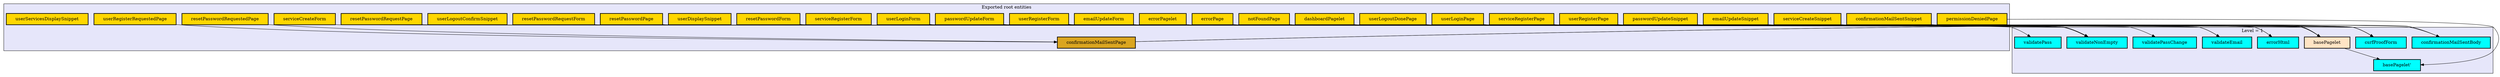 digraph "Levels within Thentos.Frontend.Pages" {
    node [margin="0.4,0.1"
         ,style=filled];
    subgraph cluster_0 {
        graph [label="Exported root entities"
              ,style=filled
              ,fillcolor=lavender];
        4 [label=confirmationMailSentPage
          ,shape=box
          ,fillcolor=goldenrod
          ,style="filled,bold"];
        5 [label=confirmationMailSentSnippet
          ,shape=box
          ,fillcolor=gold
          ,style="filled,bold"];
        7 [label=dashboardPagelet
          ,shape=box
          ,fillcolor=gold
          ,style="filled,bold"];
        8 [label=emailUpdateForm
          ,shape=box
          ,fillcolor=gold
          ,style="filled,bold"];
        9 [label=emailUpdateSnippet
          ,shape=box
          ,fillcolor=gold
          ,style="filled,bold"];
        11 [label=errorPage
           ,shape=box
           ,fillcolor=gold
           ,style="filled,bold"];
        12 [label=errorPagelet
           ,shape=box
           ,fillcolor=gold
           ,style="filled,bold"];
        13 [label=notFoundPage
           ,shape=box
           ,fillcolor=gold
           ,style="filled,bold"];
        14 [label=passwordUpdateForm
           ,shape=box
           ,fillcolor=gold
           ,style="filled,bold"];
        15 [label=passwordUpdateSnippet
           ,shape=box
           ,fillcolor=gold
           ,style="filled,bold"];
        16 [label=permissionDeniedPage
           ,shape=box
           ,fillcolor=gold
           ,style="filled,bold"];
        17 [label=resetPasswordForm
           ,shape=box
           ,fillcolor=gold
           ,style="filled,bold"];
        18 [label=resetPasswordPage
           ,shape=box
           ,fillcolor=gold
           ,style="filled,bold"];
        19 [label=resetPasswordRequestForm
           ,shape=box
           ,fillcolor=gold
           ,style="filled,bold"];
        20 [label=resetPasswordRequestPage
           ,shape=box
           ,fillcolor=gold
           ,style="filled,bold"];
        21 [label=resetPasswordRequestedPage
           ,shape=box
           ,fillcolor=gold
           ,style="filled,bold"];
        22 [label=serviceCreateForm
           ,shape=box
           ,fillcolor=gold
           ,style="filled,bold"];
        23 [label=serviceCreateSnippet
           ,shape=box
           ,fillcolor=gold
           ,style="filled,bold"];
        24 [label=serviceRegisterForm
           ,shape=box
           ,fillcolor=gold
           ,style="filled,bold"];
        25 [label=serviceRegisterPage
           ,shape=box
           ,fillcolor=gold
           ,style="filled,bold"];
        26 [label=userDisplaySnippet
           ,shape=box
           ,fillcolor=gold
           ,style="filled,bold"];
        27 [label=userLoginForm
           ,shape=box
           ,fillcolor=gold
           ,style="filled,bold"];
        28 [label=userLoginPage
           ,shape=box
           ,fillcolor=gold
           ,style="filled,bold"];
        29 [label=userLogoutConfirmSnippet
           ,shape=box
           ,fillcolor=gold
           ,style="filled,bold"];
        30 [label=userLogoutDonePage
           ,shape=box
           ,fillcolor=gold
           ,style="filled,bold"];
        31 [label=userRegisterForm
           ,shape=box
           ,fillcolor=gold
           ,style="filled,bold"];
        32 [label=userRegisterPage
           ,shape=box
           ,fillcolor=gold
           ,style="filled,bold"];
        33 [label=userRegisterRequestedPage
           ,shape=box
           ,fillcolor=gold
           ,style="filled,bold"];
        34 [label=userServicesDisplaySnippet
           ,shape=box
           ,fillcolor=gold
           ,style="filled,bold"];
    }
    subgraph cluster_1 {
        graph [label="Level = 1"
              ,style=filled
              ,fillcolor=lavender];
        1 [label=basePagelet
          ,shape=box
          ,fillcolor=bisque
          ,style="filled,bold"];
        2 [label="basePagelet'"
          ,shape=box
          ,fillcolor=cyan
          ,style="filled,bold"];
        3 [label=confirmationMailSentBody
          ,shape=box
          ,fillcolor=cyan
          ,style="filled,bold"];
        6 [label=csrfProofForm
          ,shape=box
          ,fillcolor=cyan
          ,style="filled,bold"];
        10 [label=errorHtml
           ,shape=box
           ,fillcolor=cyan
           ,style="filled,bold"];
        35 [label=validateEmail
           ,shape=box
           ,fillcolor=cyan
           ,style="filled,bold"];
        36 [label=validateNonEmpty
           ,shape=box
           ,fillcolor=cyan
           ,style="filled,bold"];
        37 [label=validatePass
           ,shape=box
           ,fillcolor=cyan
           ,style="filled,bold"];
        38 [label=validatePassChange
           ,shape=box
           ,fillcolor=cyan
           ,style="filled,bold"];
    }
    1 -> 2 [penwidth=1,color=black];
    4 -> 1 [penwidth=1,color=black];
    4 -> 3 [penwidth=1,color=black];
    5 -> 3 [penwidth=1,color=black];
    7 -> 1 [penwidth=1,color=black];
    8 -> 35 [penwidth=1
            ,color=black];
    9 -> 6 [penwidth=1,color=black];
    11 -> 1 [penwidth=1
            ,color=black];
    11 -> 10 [penwidth=1
             ,color=black];
    12 -> 10 [penwidth=1
             ,color=black];
    13 -> 1 [penwidth=1
            ,color=black];
    14 -> 36 [penwidth=1.6931471805599454
             ,color=black];
    14 -> 38 [penwidth=1
             ,color=black];
    15 -> 6 [penwidth=1
            ,color=black];
    16 -> 2 [penwidth=1
            ,color=black];
    17 -> 36 [penwidth=1.6931471805599454
             ,color=black];
    17 -> 37 [penwidth=1
             ,color=black];
    18 -> 1 [penwidth=1
            ,color=black];
    18 -> 6 [penwidth=1
            ,color=black];
    19 -> 35 [penwidth=1
             ,color=black];
    20 -> 1 [penwidth=1
            ,color=black];
    20 -> 6 [penwidth=1
            ,color=black];
    21 -> 4 [penwidth=1
            ,color=black];
    22 -> 36 [penwidth=1
             ,color=black];
    23 -> 6 [penwidth=1
            ,color=black];
    25 -> 1 [penwidth=1
            ,color=black];
    25 -> 6 [penwidth=1
            ,color=black];
    27 -> 36 [penwidth=1.6931471805599454
             ,color=black];
    28 -> 1 [penwidth=1
            ,color=black];
    28 -> 6 [penwidth=1
            ,color=black];
    30 -> 1 [penwidth=1
            ,color=black];
    31 -> 35 [penwidth=1
             ,color=black];
    31 -> 36 [penwidth=2.09861228866811
             ,color=black];
    32 -> 1 [penwidth=1
            ,color=black];
    32 -> 6 [penwidth=1
            ,color=black];
    33 -> 4 [penwidth=1
            ,color=black];
}
